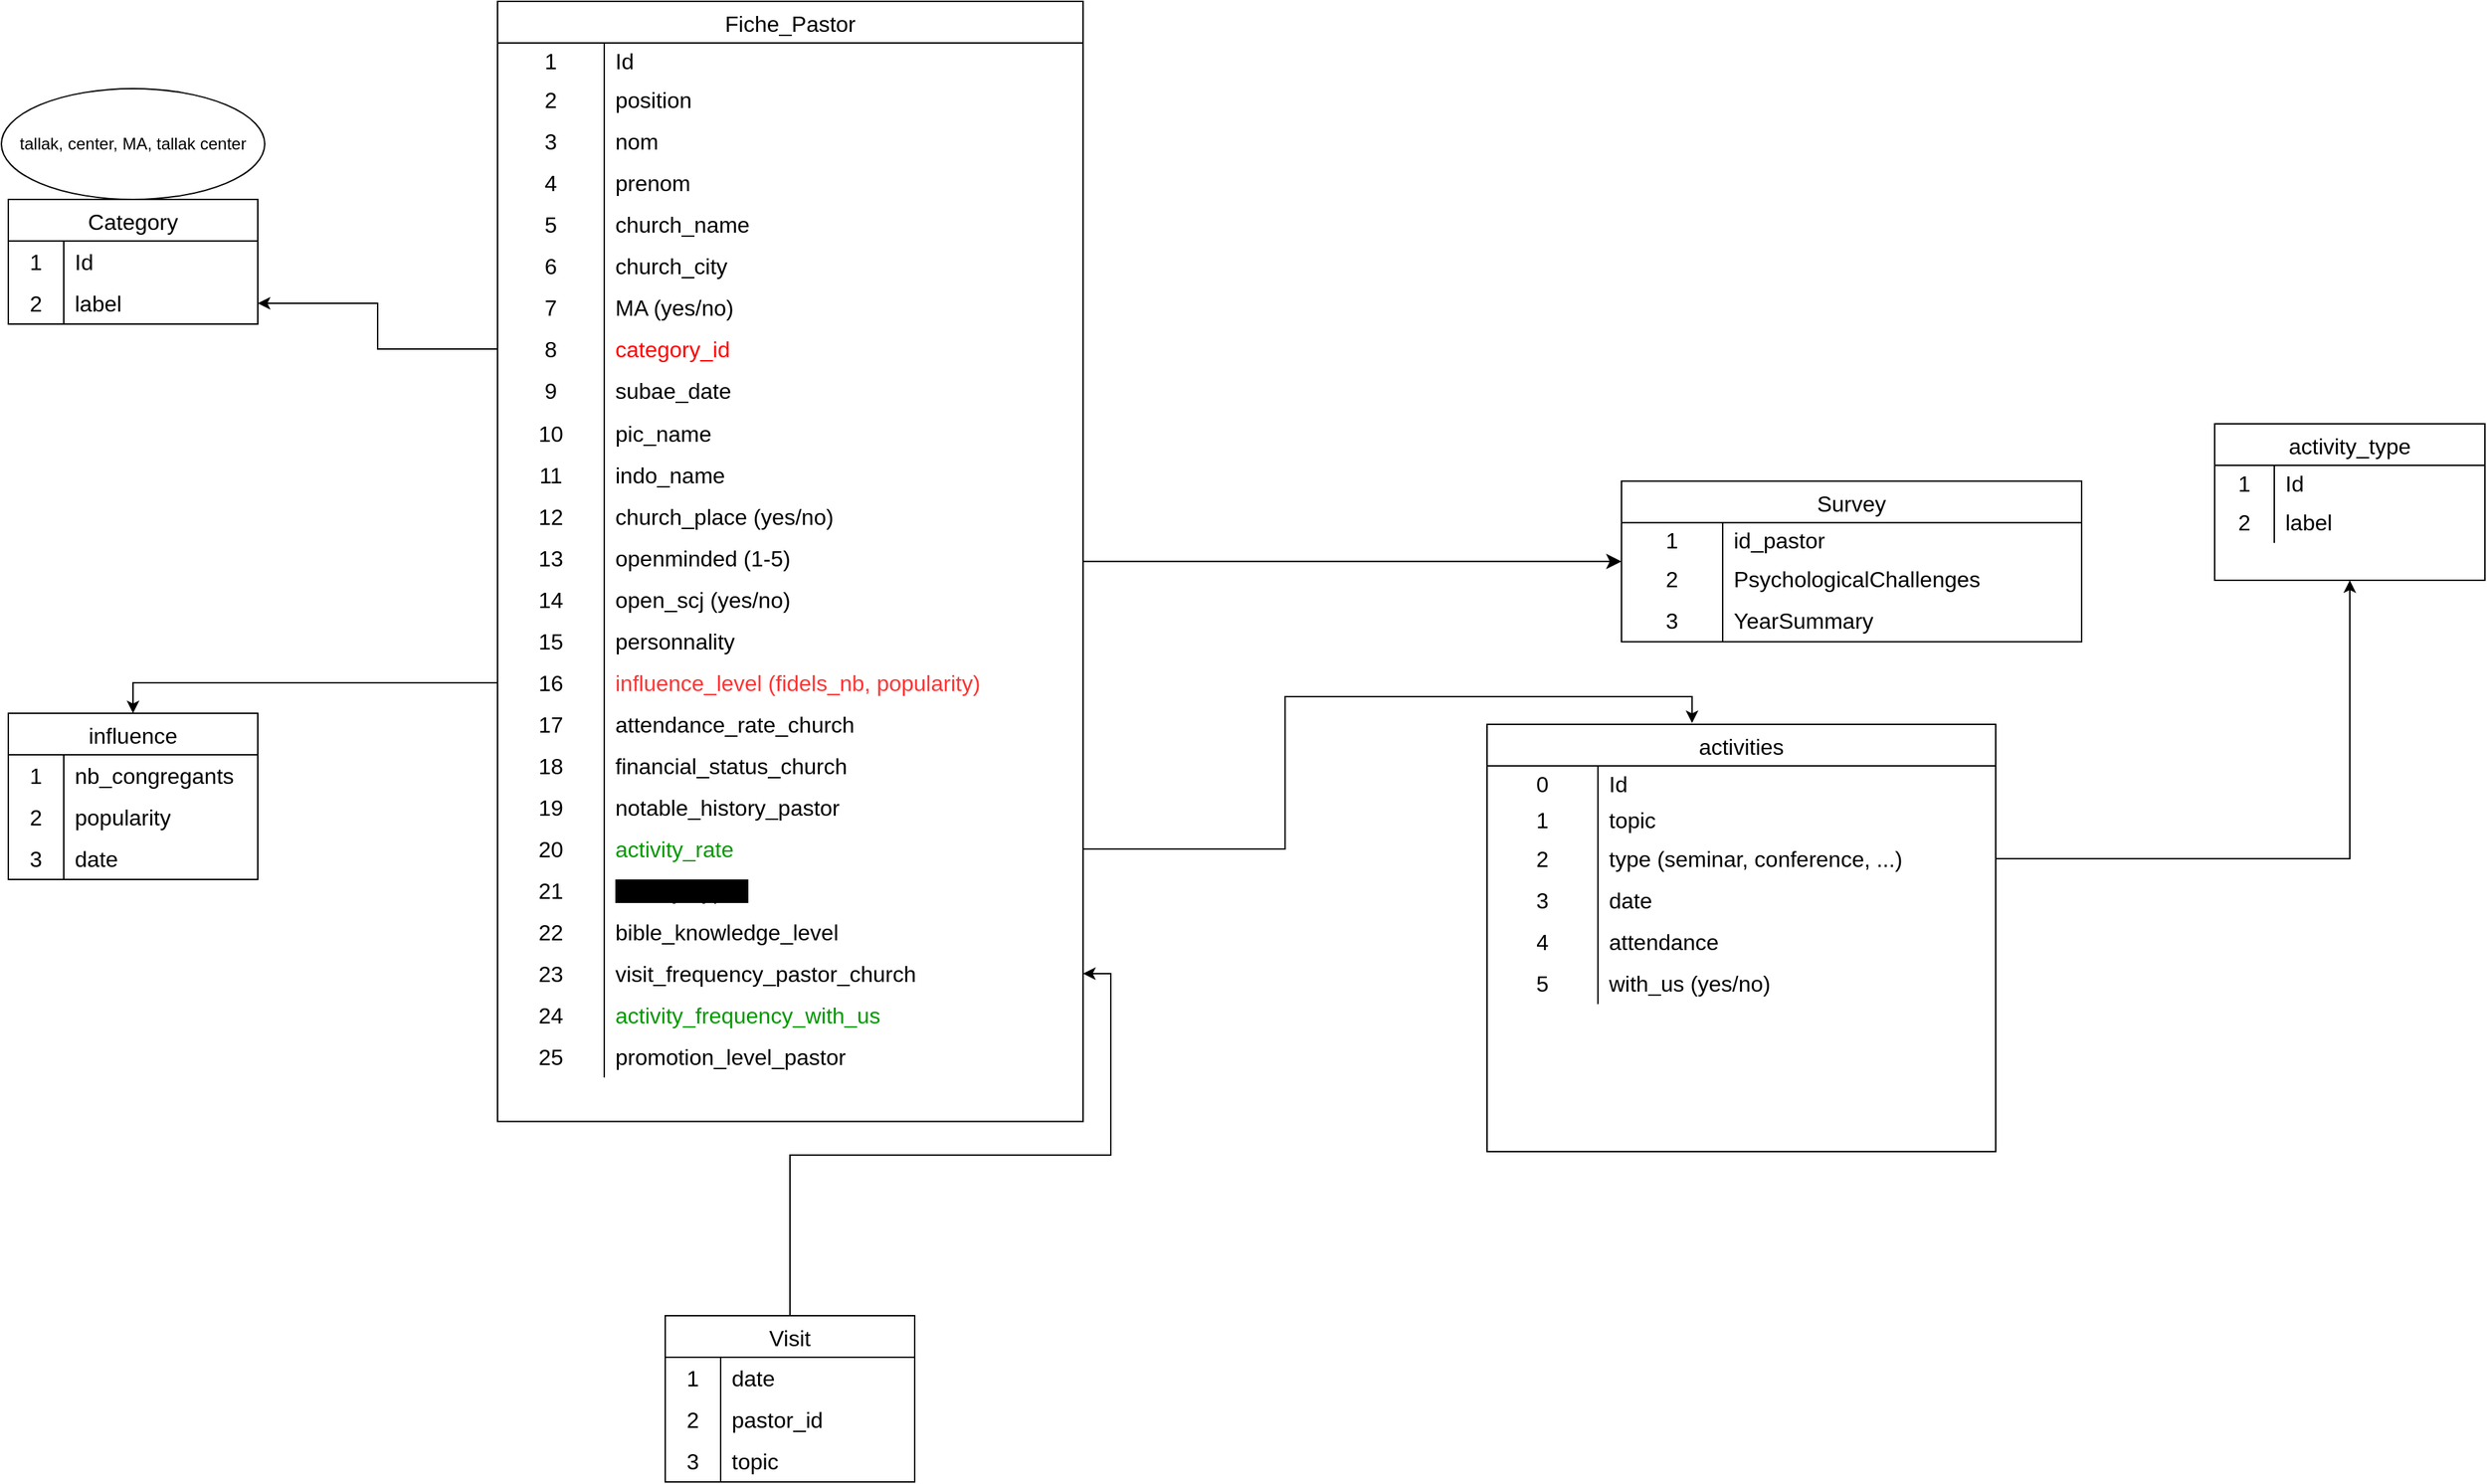 <mxfile version="25.0.3">
  <diagram name="DMD Model" id="ozbyZMw5nNVKGZ8Ik_tq">
    <mxGraphModel dx="2700" dy="746" grid="0" gridSize="10" guides="1" tooltips="1" connect="1" arrows="1" fold="1" page="0" pageScale="1" pageWidth="827" pageHeight="1169" math="0" shadow="0">
      <root>
        <mxCell id="0" />
        <mxCell id="1" parent="0" />
        <mxCell id="2mEy8Sekf_Ez2-nSpunM-34" value="" style="edgeStyle=none;curved=1;rounded=0;orthogonalLoop=1;jettySize=auto;html=1;fontSize=12;startSize=8;endSize=8;" parent="1" source="2mEy8Sekf_Ez2-nSpunM-1" target="2mEy8Sekf_Ez2-nSpunM-24" edge="1">
          <mxGeometry relative="1" as="geometry" />
        </mxCell>
        <mxCell id="2mEy8Sekf_Ez2-nSpunM-1" value="Fiche_Pastor" style="shape=table;startSize=30;container=1;collapsible=0;childLayout=tableLayout;fixedRows=1;rowLines=0;fontStyle=0;strokeColor=default;fontSize=16;" parent="1" vertex="1">
          <mxGeometry x="-581" y="82" width="422.5" height="808.75" as="geometry" />
        </mxCell>
        <mxCell id="2mEy8Sekf_Ez2-nSpunM-2" value="" style="shape=tableRow;horizontal=0;startSize=0;swimlaneHead=0;swimlaneBody=0;top=0;left=0;bottom=0;right=0;collapsible=0;dropTarget=0;fillColor=none;points=[[0,0.5],[1,0.5]];portConstraint=eastwest;strokeColor=inherit;fontSize=16;" parent="2mEy8Sekf_Ez2-nSpunM-1" vertex="1">
          <mxGeometry y="30" width="422.5" height="26" as="geometry" />
        </mxCell>
        <mxCell id="2mEy8Sekf_Ez2-nSpunM-3" value="1" style="shape=partialRectangle;html=1;whiteSpace=wrap;connectable=0;fillColor=none;top=0;left=0;bottom=0;right=0;overflow=hidden;pointerEvents=1;strokeColor=inherit;fontSize=16;" parent="2mEy8Sekf_Ez2-nSpunM-2" vertex="1">
          <mxGeometry width="77" height="26" as="geometry">
            <mxRectangle width="77" height="26" as="alternateBounds" />
          </mxGeometry>
        </mxCell>
        <mxCell id="2mEy8Sekf_Ez2-nSpunM-4" value="Id" style="shape=partialRectangle;html=1;whiteSpace=wrap;connectable=0;fillColor=none;top=0;left=0;bottom=0;right=0;align=left;spacingLeft=6;overflow=hidden;strokeColor=inherit;fontSize=16;" parent="2mEy8Sekf_Ez2-nSpunM-2" vertex="1">
          <mxGeometry x="77" width="346" height="26" as="geometry">
            <mxRectangle width="346" height="26" as="alternateBounds" />
          </mxGeometry>
        </mxCell>
        <mxCell id="Lvor_NRBCKMXR3QHgsnZ-13" value="" style="shape=tableRow;horizontal=0;startSize=0;swimlaneHead=0;swimlaneBody=0;top=0;left=0;bottom=0;right=0;collapsible=0;dropTarget=0;fillColor=none;points=[[0,0.5],[1,0.5]];portConstraint=eastwest;strokeColor=inherit;fontSize=16;" parent="2mEy8Sekf_Ez2-nSpunM-1" vertex="1">
          <mxGeometry y="56" width="422.5" height="30" as="geometry" />
        </mxCell>
        <mxCell id="Lvor_NRBCKMXR3QHgsnZ-14" value="2" style="shape=partialRectangle;html=1;whiteSpace=wrap;connectable=0;fillColor=none;top=0;left=0;bottom=0;right=0;overflow=hidden;strokeColor=inherit;fontSize=16;" parent="Lvor_NRBCKMXR3QHgsnZ-13" vertex="1">
          <mxGeometry width="77" height="30" as="geometry">
            <mxRectangle width="77" height="30" as="alternateBounds" />
          </mxGeometry>
        </mxCell>
        <mxCell id="Lvor_NRBCKMXR3QHgsnZ-15" value="position" style="shape=partialRectangle;html=1;whiteSpace=wrap;connectable=0;fillColor=none;top=0;left=0;bottom=0;right=0;align=left;spacingLeft=6;overflow=hidden;strokeColor=inherit;fontSize=16;" parent="Lvor_NRBCKMXR3QHgsnZ-13" vertex="1">
          <mxGeometry x="77" width="346" height="30" as="geometry">
            <mxRectangle width="346" height="30" as="alternateBounds" />
          </mxGeometry>
        </mxCell>
        <mxCell id="2mEy8Sekf_Ez2-nSpunM-8" value="" style="shape=tableRow;horizontal=0;startSize=0;swimlaneHead=0;swimlaneBody=0;top=0;left=0;bottom=0;right=0;collapsible=0;dropTarget=0;fillColor=none;points=[[0,0.5],[1,0.5]];portConstraint=eastwest;strokeColor=inherit;fontSize=16;" parent="2mEy8Sekf_Ez2-nSpunM-1" vertex="1">
          <mxGeometry y="86" width="422.5" height="30" as="geometry" />
        </mxCell>
        <mxCell id="2mEy8Sekf_Ez2-nSpunM-9" value="3" style="shape=partialRectangle;html=1;whiteSpace=wrap;connectable=0;fillColor=none;top=0;left=0;bottom=0;right=0;overflow=hidden;strokeColor=inherit;fontSize=16;" parent="2mEy8Sekf_Ez2-nSpunM-8" vertex="1">
          <mxGeometry width="77" height="30" as="geometry">
            <mxRectangle width="77" height="30" as="alternateBounds" />
          </mxGeometry>
        </mxCell>
        <mxCell id="2mEy8Sekf_Ez2-nSpunM-10" value="nom" style="shape=partialRectangle;html=1;whiteSpace=wrap;connectable=0;fillColor=none;top=0;left=0;bottom=0;right=0;align=left;spacingLeft=6;overflow=hidden;strokeColor=inherit;fontSize=16;" parent="2mEy8Sekf_Ez2-nSpunM-8" vertex="1">
          <mxGeometry x="77" width="346" height="30" as="geometry">
            <mxRectangle width="346" height="30" as="alternateBounds" />
          </mxGeometry>
        </mxCell>
        <mxCell id="2mEy8Sekf_Ez2-nSpunM-71" style="shape=tableRow;horizontal=0;startSize=0;swimlaneHead=0;swimlaneBody=0;top=0;left=0;bottom=0;right=0;collapsible=0;dropTarget=0;fillColor=none;points=[[0,0.5],[1,0.5]];portConstraint=eastwest;strokeColor=inherit;fontSize=16;" parent="2mEy8Sekf_Ez2-nSpunM-1" vertex="1">
          <mxGeometry y="116" width="422.5" height="30" as="geometry" />
        </mxCell>
        <mxCell id="2mEy8Sekf_Ez2-nSpunM-72" value="4" style="shape=partialRectangle;html=1;whiteSpace=wrap;connectable=0;fillColor=none;top=0;left=0;bottom=0;right=0;overflow=hidden;strokeColor=inherit;fontSize=16;" parent="2mEy8Sekf_Ez2-nSpunM-71" vertex="1">
          <mxGeometry width="77" height="30" as="geometry">
            <mxRectangle width="77" height="30" as="alternateBounds" />
          </mxGeometry>
        </mxCell>
        <mxCell id="2mEy8Sekf_Ez2-nSpunM-73" value="prenom" style="shape=partialRectangle;html=1;whiteSpace=wrap;connectable=0;fillColor=none;top=0;left=0;bottom=0;right=0;align=left;spacingLeft=6;overflow=hidden;strokeColor=inherit;fontSize=16;" parent="2mEy8Sekf_Ez2-nSpunM-71" vertex="1">
          <mxGeometry x="77" width="346" height="30" as="geometry">
            <mxRectangle width="346" height="30" as="alternateBounds" />
          </mxGeometry>
        </mxCell>
        <mxCell id="2mEy8Sekf_Ez2-nSpunM-68" style="shape=tableRow;horizontal=0;startSize=0;swimlaneHead=0;swimlaneBody=0;top=0;left=0;bottom=0;right=0;collapsible=0;dropTarget=0;fillColor=none;points=[[0,0.5],[1,0.5]];portConstraint=eastwest;strokeColor=inherit;fontSize=16;" parent="2mEy8Sekf_Ez2-nSpunM-1" vertex="1">
          <mxGeometry y="146" width="422.5" height="30" as="geometry" />
        </mxCell>
        <mxCell id="2mEy8Sekf_Ez2-nSpunM-69" value="5" style="shape=partialRectangle;html=1;whiteSpace=wrap;connectable=0;fillColor=none;top=0;left=0;bottom=0;right=0;overflow=hidden;strokeColor=inherit;fontSize=16;" parent="2mEy8Sekf_Ez2-nSpunM-68" vertex="1">
          <mxGeometry width="77" height="30" as="geometry">
            <mxRectangle width="77" height="30" as="alternateBounds" />
          </mxGeometry>
        </mxCell>
        <mxCell id="2mEy8Sekf_Ez2-nSpunM-70" value="church_name" style="shape=partialRectangle;html=1;whiteSpace=wrap;connectable=0;fillColor=none;top=0;left=0;bottom=0;right=0;align=left;spacingLeft=6;overflow=hidden;strokeColor=inherit;fontSize=16;" parent="2mEy8Sekf_Ez2-nSpunM-68" vertex="1">
          <mxGeometry x="77" width="346" height="30" as="geometry">
            <mxRectangle width="346" height="30" as="alternateBounds" />
          </mxGeometry>
        </mxCell>
        <mxCell id="2mEy8Sekf_Ez2-nSpunM-65" style="shape=tableRow;horizontal=0;startSize=0;swimlaneHead=0;swimlaneBody=0;top=0;left=0;bottom=0;right=0;collapsible=0;dropTarget=0;fillColor=none;points=[[0,0.5],[1,0.5]];portConstraint=eastwest;strokeColor=inherit;fontSize=16;" parent="2mEy8Sekf_Ez2-nSpunM-1" vertex="1">
          <mxGeometry y="176" width="422.5" height="30" as="geometry" />
        </mxCell>
        <mxCell id="2mEy8Sekf_Ez2-nSpunM-66" value="6" style="shape=partialRectangle;html=1;whiteSpace=wrap;connectable=0;fillColor=none;top=0;left=0;bottom=0;right=0;overflow=hidden;strokeColor=inherit;fontSize=16;" parent="2mEy8Sekf_Ez2-nSpunM-65" vertex="1">
          <mxGeometry width="77" height="30" as="geometry">
            <mxRectangle width="77" height="30" as="alternateBounds" />
          </mxGeometry>
        </mxCell>
        <mxCell id="2mEy8Sekf_Ez2-nSpunM-67" value="church_city" style="shape=partialRectangle;html=1;whiteSpace=wrap;connectable=0;fillColor=none;top=0;left=0;bottom=0;right=0;align=left;spacingLeft=6;overflow=hidden;strokeColor=inherit;fontSize=16;" parent="2mEy8Sekf_Ez2-nSpunM-65" vertex="1">
          <mxGeometry x="77" width="346" height="30" as="geometry">
            <mxRectangle width="346" height="30" as="alternateBounds" />
          </mxGeometry>
        </mxCell>
        <mxCell id="2mEy8Sekf_Ez2-nSpunM-62" style="shape=tableRow;horizontal=0;startSize=0;swimlaneHead=0;swimlaneBody=0;top=0;left=0;bottom=0;right=0;collapsible=0;dropTarget=0;fillColor=none;points=[[0,0.5],[1,0.5]];portConstraint=eastwest;strokeColor=inherit;fontSize=16;" parent="2mEy8Sekf_Ez2-nSpunM-1" vertex="1">
          <mxGeometry y="206" width="422.5" height="30" as="geometry" />
        </mxCell>
        <mxCell id="2mEy8Sekf_Ez2-nSpunM-63" value="7" style="shape=partialRectangle;html=1;whiteSpace=wrap;connectable=0;fillColor=none;top=0;left=0;bottom=0;right=0;overflow=hidden;strokeColor=inherit;fontSize=16;" parent="2mEy8Sekf_Ez2-nSpunM-62" vertex="1">
          <mxGeometry width="77" height="30" as="geometry">
            <mxRectangle width="77" height="30" as="alternateBounds" />
          </mxGeometry>
        </mxCell>
        <mxCell id="2mEy8Sekf_Ez2-nSpunM-64" value="MA (yes/no)" style="shape=partialRectangle;html=1;whiteSpace=wrap;connectable=0;fillColor=none;top=0;left=0;bottom=0;right=0;align=left;spacingLeft=6;overflow=hidden;strokeColor=inherit;fontSize=16;" parent="2mEy8Sekf_Ez2-nSpunM-62" vertex="1">
          <mxGeometry x="77" width="346" height="30" as="geometry">
            <mxRectangle width="346" height="30" as="alternateBounds" />
          </mxGeometry>
        </mxCell>
        <mxCell id="2mEy8Sekf_Ez2-nSpunM-59" style="shape=tableRow;horizontal=0;startSize=0;swimlaneHead=0;swimlaneBody=0;top=0;left=0;bottom=0;right=0;collapsible=0;dropTarget=0;fillColor=none;points=[[0,0.5],[1,0.5]];portConstraint=eastwest;strokeColor=inherit;fontSize=16;" parent="2mEy8Sekf_Ez2-nSpunM-1" vertex="1">
          <mxGeometry y="236" width="422.5" height="30" as="geometry" />
        </mxCell>
        <mxCell id="2mEy8Sekf_Ez2-nSpunM-60" value="8" style="shape=partialRectangle;html=1;whiteSpace=wrap;connectable=0;fillColor=none;top=0;left=0;bottom=0;right=0;overflow=hidden;strokeColor=inherit;fontSize=16;" parent="2mEy8Sekf_Ez2-nSpunM-59" vertex="1">
          <mxGeometry width="77" height="30" as="geometry">
            <mxRectangle width="77" height="30" as="alternateBounds" />
          </mxGeometry>
        </mxCell>
        <mxCell id="2mEy8Sekf_Ez2-nSpunM-61" value="category_id" style="shape=partialRectangle;html=1;whiteSpace=wrap;connectable=0;fillColor=none;top=0;left=0;bottom=0;right=0;align=left;spacingLeft=6;overflow=hidden;strokeColor=inherit;fontSize=16;fontColor=#FF0000;" parent="2mEy8Sekf_Ez2-nSpunM-59" vertex="1">
          <mxGeometry x="77" width="346" height="30" as="geometry">
            <mxRectangle width="346" height="30" as="alternateBounds" />
          </mxGeometry>
        </mxCell>
        <mxCell id="2mEy8Sekf_Ez2-nSpunM-56" style="shape=tableRow;horizontal=0;startSize=0;swimlaneHead=0;swimlaneBody=0;top=0;left=0;bottom=0;right=0;collapsible=0;dropTarget=0;fillColor=none;points=[[0,0.5],[1,0.5]];portConstraint=eastwest;strokeColor=inherit;fontSize=16;" parent="2mEy8Sekf_Ez2-nSpunM-1" vertex="1">
          <mxGeometry y="266" width="422.5" height="30" as="geometry" />
        </mxCell>
        <mxCell id="2mEy8Sekf_Ez2-nSpunM-57" value="9" style="shape=partialRectangle;html=1;whiteSpace=wrap;connectable=0;fillColor=none;top=0;left=0;bottom=0;right=0;overflow=hidden;strokeColor=inherit;fontSize=16;" parent="2mEy8Sekf_Ez2-nSpunM-56" vertex="1">
          <mxGeometry width="77" height="30" as="geometry">
            <mxRectangle width="77" height="30" as="alternateBounds" />
          </mxGeometry>
        </mxCell>
        <mxCell id="2mEy8Sekf_Ez2-nSpunM-58" value="subae_date" style="shape=partialRectangle;html=1;whiteSpace=wrap;connectable=0;fillColor=none;top=0;left=0;bottom=0;right=0;align=left;spacingLeft=6;overflow=hidden;strokeColor=inherit;fontSize=16;" parent="2mEy8Sekf_Ez2-nSpunM-56" vertex="1">
          <mxGeometry x="77" width="346" height="30" as="geometry">
            <mxRectangle width="346" height="30" as="alternateBounds" />
          </mxGeometry>
        </mxCell>
        <mxCell id="2mEy8Sekf_Ez2-nSpunM-53" style="shape=tableRow;horizontal=0;startSize=0;swimlaneHead=0;swimlaneBody=0;top=0;left=0;bottom=0;right=0;collapsible=0;dropTarget=0;fillColor=none;points=[[0,0.5],[1,0.5]];portConstraint=eastwest;strokeColor=inherit;fontSize=16;" parent="2mEy8Sekf_Ez2-nSpunM-1" vertex="1">
          <mxGeometry y="296" width="422.5" height="31" as="geometry" />
        </mxCell>
        <mxCell id="2mEy8Sekf_Ez2-nSpunM-54" value="10" style="shape=partialRectangle;html=1;whiteSpace=wrap;connectable=0;fillColor=none;top=0;left=0;bottom=0;right=0;overflow=hidden;strokeColor=inherit;fontSize=16;" parent="2mEy8Sekf_Ez2-nSpunM-53" vertex="1">
          <mxGeometry width="77" height="31" as="geometry">
            <mxRectangle width="77" height="31" as="alternateBounds" />
          </mxGeometry>
        </mxCell>
        <mxCell id="2mEy8Sekf_Ez2-nSpunM-55" value="pic_name" style="shape=partialRectangle;html=1;whiteSpace=wrap;connectable=0;fillColor=none;top=0;left=0;bottom=0;right=0;align=left;spacingLeft=6;overflow=hidden;strokeColor=inherit;fontSize=16;" parent="2mEy8Sekf_Ez2-nSpunM-53" vertex="1">
          <mxGeometry x="77" width="346" height="31" as="geometry">
            <mxRectangle width="346" height="31" as="alternateBounds" />
          </mxGeometry>
        </mxCell>
        <mxCell id="2mEy8Sekf_Ez2-nSpunM-50" style="shape=tableRow;horizontal=0;startSize=0;swimlaneHead=0;swimlaneBody=0;top=0;left=0;bottom=0;right=0;collapsible=0;dropTarget=0;fillColor=none;points=[[0,0.5],[1,0.5]];portConstraint=eastwest;strokeColor=inherit;fontSize=16;" parent="2mEy8Sekf_Ez2-nSpunM-1" vertex="1">
          <mxGeometry y="327" width="422.5" height="30" as="geometry" />
        </mxCell>
        <mxCell id="2mEy8Sekf_Ez2-nSpunM-51" value="11" style="shape=partialRectangle;html=1;whiteSpace=wrap;connectable=0;fillColor=none;top=0;left=0;bottom=0;right=0;overflow=hidden;strokeColor=inherit;fontSize=16;" parent="2mEy8Sekf_Ez2-nSpunM-50" vertex="1">
          <mxGeometry width="77" height="30" as="geometry">
            <mxRectangle width="77" height="30" as="alternateBounds" />
          </mxGeometry>
        </mxCell>
        <mxCell id="2mEy8Sekf_Ez2-nSpunM-52" value="indo_name" style="shape=partialRectangle;html=1;whiteSpace=wrap;connectable=0;fillColor=none;top=0;left=0;bottom=0;right=0;align=left;spacingLeft=6;overflow=hidden;strokeColor=inherit;fontSize=16;" parent="2mEy8Sekf_Ez2-nSpunM-50" vertex="1">
          <mxGeometry x="77" width="346" height="30" as="geometry">
            <mxRectangle width="346" height="30" as="alternateBounds" />
          </mxGeometry>
        </mxCell>
        <mxCell id="2mEy8Sekf_Ez2-nSpunM-47" style="shape=tableRow;horizontal=0;startSize=0;swimlaneHead=0;swimlaneBody=0;top=0;left=0;bottom=0;right=0;collapsible=0;dropTarget=0;fillColor=none;points=[[0,0.5],[1,0.5]];portConstraint=eastwest;strokeColor=inherit;fontSize=16;" parent="2mEy8Sekf_Ez2-nSpunM-1" vertex="1">
          <mxGeometry y="357" width="422.5" height="30" as="geometry" />
        </mxCell>
        <mxCell id="2mEy8Sekf_Ez2-nSpunM-48" value="12" style="shape=partialRectangle;html=1;whiteSpace=wrap;connectable=0;fillColor=none;top=0;left=0;bottom=0;right=0;overflow=hidden;strokeColor=inherit;fontSize=16;" parent="2mEy8Sekf_Ez2-nSpunM-47" vertex="1">
          <mxGeometry width="77" height="30" as="geometry">
            <mxRectangle width="77" height="30" as="alternateBounds" />
          </mxGeometry>
        </mxCell>
        <mxCell id="2mEy8Sekf_Ez2-nSpunM-49" value="church_place (yes/no)" style="shape=partialRectangle;html=1;whiteSpace=wrap;connectable=0;fillColor=none;top=0;left=0;bottom=0;right=0;align=left;spacingLeft=6;overflow=hidden;strokeColor=inherit;fontSize=16;" parent="2mEy8Sekf_Ez2-nSpunM-47" vertex="1">
          <mxGeometry x="77" width="346" height="30" as="geometry">
            <mxRectangle width="346" height="30" as="alternateBounds" />
          </mxGeometry>
        </mxCell>
        <mxCell id="2mEy8Sekf_Ez2-nSpunM-44" style="shape=tableRow;horizontal=0;startSize=0;swimlaneHead=0;swimlaneBody=0;top=0;left=0;bottom=0;right=0;collapsible=0;dropTarget=0;fillColor=none;points=[[0,0.5],[1,0.5]];portConstraint=eastwest;strokeColor=inherit;fontSize=16;" parent="2mEy8Sekf_Ez2-nSpunM-1" vertex="1">
          <mxGeometry y="387" width="422.5" height="30" as="geometry" />
        </mxCell>
        <mxCell id="2mEy8Sekf_Ez2-nSpunM-45" value="13" style="shape=partialRectangle;html=1;whiteSpace=wrap;connectable=0;fillColor=none;top=0;left=0;bottom=0;right=0;overflow=hidden;strokeColor=inherit;fontSize=16;" parent="2mEy8Sekf_Ez2-nSpunM-44" vertex="1">
          <mxGeometry width="77" height="30" as="geometry">
            <mxRectangle width="77" height="30" as="alternateBounds" />
          </mxGeometry>
        </mxCell>
        <mxCell id="2mEy8Sekf_Ez2-nSpunM-46" value="openminded (1-5)" style="shape=partialRectangle;html=1;whiteSpace=wrap;connectable=0;fillColor=none;top=0;left=0;bottom=0;right=0;align=left;spacingLeft=6;overflow=hidden;strokeColor=inherit;fontSize=16;" parent="2mEy8Sekf_Ez2-nSpunM-44" vertex="1">
          <mxGeometry x="77" width="346" height="30" as="geometry">
            <mxRectangle width="346" height="30" as="alternateBounds" />
          </mxGeometry>
        </mxCell>
        <mxCell id="2mEy8Sekf_Ez2-nSpunM-41" style="shape=tableRow;horizontal=0;startSize=0;swimlaneHead=0;swimlaneBody=0;top=0;left=0;bottom=0;right=0;collapsible=0;dropTarget=0;fillColor=none;points=[[0,0.5],[1,0.5]];portConstraint=eastwest;strokeColor=inherit;fontSize=16;" parent="2mEy8Sekf_Ez2-nSpunM-1" vertex="1">
          <mxGeometry y="417" width="422.5" height="30" as="geometry" />
        </mxCell>
        <mxCell id="2mEy8Sekf_Ez2-nSpunM-42" value="14" style="shape=partialRectangle;html=1;whiteSpace=wrap;connectable=0;fillColor=none;top=0;left=0;bottom=0;right=0;overflow=hidden;strokeColor=inherit;fontSize=16;" parent="2mEy8Sekf_Ez2-nSpunM-41" vertex="1">
          <mxGeometry width="77" height="30" as="geometry">
            <mxRectangle width="77" height="30" as="alternateBounds" />
          </mxGeometry>
        </mxCell>
        <mxCell id="2mEy8Sekf_Ez2-nSpunM-43" value="open_scj (yes/no)" style="shape=partialRectangle;html=1;whiteSpace=wrap;connectable=0;fillColor=none;top=0;left=0;bottom=0;right=0;align=left;spacingLeft=6;overflow=hidden;strokeColor=inherit;fontSize=16;" parent="2mEy8Sekf_Ez2-nSpunM-41" vertex="1">
          <mxGeometry x="77" width="346" height="30" as="geometry">
            <mxRectangle width="346" height="30" as="alternateBounds" />
          </mxGeometry>
        </mxCell>
        <mxCell id="2mEy8Sekf_Ez2-nSpunM-38" style="shape=tableRow;horizontal=0;startSize=0;swimlaneHead=0;swimlaneBody=0;top=0;left=0;bottom=0;right=0;collapsible=0;dropTarget=0;fillColor=none;points=[[0,0.5],[1,0.5]];portConstraint=eastwest;strokeColor=inherit;fontSize=16;" parent="2mEy8Sekf_Ez2-nSpunM-1" vertex="1">
          <mxGeometry y="447" width="422.5" height="30" as="geometry" />
        </mxCell>
        <mxCell id="2mEy8Sekf_Ez2-nSpunM-39" value="15" style="shape=partialRectangle;html=1;whiteSpace=wrap;connectable=0;fillColor=none;top=0;left=0;bottom=0;right=0;overflow=hidden;strokeColor=inherit;fontSize=16;" parent="2mEy8Sekf_Ez2-nSpunM-38" vertex="1">
          <mxGeometry width="77" height="30" as="geometry">
            <mxRectangle width="77" height="30" as="alternateBounds" />
          </mxGeometry>
        </mxCell>
        <mxCell id="2mEy8Sekf_Ez2-nSpunM-40" value="personnality" style="shape=partialRectangle;html=1;whiteSpace=wrap;connectable=0;fillColor=none;top=0;left=0;bottom=0;right=0;align=left;spacingLeft=6;overflow=hidden;strokeColor=inherit;fontSize=16;" parent="2mEy8Sekf_Ez2-nSpunM-38" vertex="1">
          <mxGeometry x="77" width="346" height="30" as="geometry">
            <mxRectangle width="346" height="30" as="alternateBounds" />
          </mxGeometry>
        </mxCell>
        <mxCell id="2mEy8Sekf_Ez2-nSpunM-35" style="shape=tableRow;horizontal=0;startSize=0;swimlaneHead=0;swimlaneBody=0;top=0;left=0;bottom=0;right=0;collapsible=0;dropTarget=0;fillColor=none;points=[[0,0.5],[1,0.5]];portConstraint=eastwest;strokeColor=inherit;fontSize=16;" parent="2mEy8Sekf_Ez2-nSpunM-1" vertex="1">
          <mxGeometry y="477" width="422.5" height="30" as="geometry" />
        </mxCell>
        <mxCell id="2mEy8Sekf_Ez2-nSpunM-36" value="16" style="shape=partialRectangle;html=1;whiteSpace=wrap;connectable=0;fillColor=none;top=0;left=0;bottom=0;right=0;overflow=hidden;strokeColor=inherit;fontSize=16;" parent="2mEy8Sekf_Ez2-nSpunM-35" vertex="1">
          <mxGeometry width="77" height="30" as="geometry">
            <mxRectangle width="77" height="30" as="alternateBounds" />
          </mxGeometry>
        </mxCell>
        <mxCell id="2mEy8Sekf_Ez2-nSpunM-37" value="influence_level (fidels_nb, popularity)" style="shape=partialRectangle;html=1;whiteSpace=wrap;connectable=0;fillColor=none;top=0;left=0;bottom=0;right=0;align=left;spacingLeft=6;overflow=hidden;strokeColor=inherit;fontSize=16;fontColor=#FF3333;" parent="2mEy8Sekf_Ez2-nSpunM-35" vertex="1">
          <mxGeometry x="77" width="346" height="30" as="geometry">
            <mxRectangle width="346" height="30" as="alternateBounds" />
          </mxGeometry>
        </mxCell>
        <mxCell id="2mEy8Sekf_Ez2-nSpunM-74" style="shape=tableRow;horizontal=0;startSize=0;swimlaneHead=0;swimlaneBody=0;top=0;left=0;bottom=0;right=0;collapsible=0;dropTarget=0;fillColor=none;points=[[0,0.5],[1,0.5]];portConstraint=eastwest;strokeColor=inherit;fontSize=16;" parent="2mEy8Sekf_Ez2-nSpunM-1" vertex="1">
          <mxGeometry y="507" width="422.5" height="30" as="geometry" />
        </mxCell>
        <mxCell id="2mEy8Sekf_Ez2-nSpunM-75" value="17" style="shape=partialRectangle;html=1;whiteSpace=wrap;connectable=0;fillColor=none;top=0;left=0;bottom=0;right=0;overflow=hidden;strokeColor=inherit;fontSize=16;" parent="2mEy8Sekf_Ez2-nSpunM-74" vertex="1">
          <mxGeometry width="77" height="30" as="geometry">
            <mxRectangle width="77" height="30" as="alternateBounds" />
          </mxGeometry>
        </mxCell>
        <mxCell id="2mEy8Sekf_Ez2-nSpunM-76" value="&lt;font color=&quot;#000000&quot;&gt;attendance_rate_church&lt;/font&gt;" style="shape=partialRectangle;html=1;whiteSpace=wrap;connectable=0;fillColor=none;top=0;left=0;bottom=0;right=0;align=left;spacingLeft=6;overflow=hidden;strokeColor=inherit;fontSize=16;fontColor=#FF3333;" parent="2mEy8Sekf_Ez2-nSpunM-74" vertex="1">
          <mxGeometry x="77" width="346" height="30" as="geometry">
            <mxRectangle width="346" height="30" as="alternateBounds" />
          </mxGeometry>
        </mxCell>
        <mxCell id="2mEy8Sekf_Ez2-nSpunM-77" style="shape=tableRow;horizontal=0;startSize=0;swimlaneHead=0;swimlaneBody=0;top=0;left=0;bottom=0;right=0;collapsible=0;dropTarget=0;fillColor=none;points=[[0,0.5],[1,0.5]];portConstraint=eastwest;strokeColor=inherit;fontSize=16;" parent="2mEy8Sekf_Ez2-nSpunM-1" vertex="1">
          <mxGeometry y="537" width="422.5" height="30" as="geometry" />
        </mxCell>
        <mxCell id="2mEy8Sekf_Ez2-nSpunM-78" value="18" style="shape=partialRectangle;html=1;whiteSpace=wrap;connectable=0;fillColor=none;top=0;left=0;bottom=0;right=0;overflow=hidden;strokeColor=inherit;fontSize=16;" parent="2mEy8Sekf_Ez2-nSpunM-77" vertex="1">
          <mxGeometry width="77" height="30" as="geometry">
            <mxRectangle width="77" height="30" as="alternateBounds" />
          </mxGeometry>
        </mxCell>
        <mxCell id="2mEy8Sekf_Ez2-nSpunM-79" value="&lt;font color=&quot;#000000&quot;&gt;financial_status_church&lt;/font&gt;" style="shape=partialRectangle;html=1;whiteSpace=wrap;connectable=0;fillColor=none;top=0;left=0;bottom=0;right=0;align=left;spacingLeft=6;overflow=hidden;strokeColor=inherit;fontSize=16;fontColor=#FF3333;" parent="2mEy8Sekf_Ez2-nSpunM-77" vertex="1">
          <mxGeometry x="77" width="346" height="30" as="geometry">
            <mxRectangle width="346" height="30" as="alternateBounds" />
          </mxGeometry>
        </mxCell>
        <mxCell id="2mEy8Sekf_Ez2-nSpunM-80" style="shape=tableRow;horizontal=0;startSize=0;swimlaneHead=0;swimlaneBody=0;top=0;left=0;bottom=0;right=0;collapsible=0;dropTarget=0;fillColor=none;points=[[0,0.5],[1,0.5]];portConstraint=eastwest;strokeColor=inherit;fontSize=16;" parent="2mEy8Sekf_Ez2-nSpunM-1" vertex="1">
          <mxGeometry y="567" width="422.5" height="30" as="geometry" />
        </mxCell>
        <mxCell id="2mEy8Sekf_Ez2-nSpunM-81" value="19" style="shape=partialRectangle;html=1;whiteSpace=wrap;connectable=0;fillColor=none;top=0;left=0;bottom=0;right=0;overflow=hidden;strokeColor=inherit;fontSize=16;" parent="2mEy8Sekf_Ez2-nSpunM-80" vertex="1">
          <mxGeometry width="77" height="30" as="geometry">
            <mxRectangle width="77" height="30" as="alternateBounds" />
          </mxGeometry>
        </mxCell>
        <mxCell id="2mEy8Sekf_Ez2-nSpunM-82" value="notable_history_pastor" style="shape=partialRectangle;html=1;whiteSpace=wrap;connectable=0;fillColor=none;top=0;left=0;bottom=0;right=0;align=left;spacingLeft=6;overflow=hidden;strokeColor=inherit;fontSize=16;fontColor=#000000;" parent="2mEy8Sekf_Ez2-nSpunM-80" vertex="1">
          <mxGeometry x="77" width="346" height="30" as="geometry">
            <mxRectangle width="346" height="30" as="alternateBounds" />
          </mxGeometry>
        </mxCell>
        <mxCell id="2mEy8Sekf_Ez2-nSpunM-83" style="shape=tableRow;horizontal=0;startSize=0;swimlaneHead=0;swimlaneBody=0;top=0;left=0;bottom=0;right=0;collapsible=0;dropTarget=0;fillColor=none;points=[[0,0.5],[1,0.5]];portConstraint=eastwest;strokeColor=inherit;fontSize=16;" parent="2mEy8Sekf_Ez2-nSpunM-1" vertex="1">
          <mxGeometry y="597" width="422.5" height="30" as="geometry" />
        </mxCell>
        <mxCell id="2mEy8Sekf_Ez2-nSpunM-84" value="20" style="shape=partialRectangle;html=1;whiteSpace=wrap;connectable=0;fillColor=none;top=0;left=0;bottom=0;right=0;overflow=hidden;strokeColor=inherit;fontSize=16;" parent="2mEy8Sekf_Ez2-nSpunM-83" vertex="1">
          <mxGeometry width="77" height="30" as="geometry">
            <mxRectangle width="77" height="30" as="alternateBounds" />
          </mxGeometry>
        </mxCell>
        <mxCell id="2mEy8Sekf_Ez2-nSpunM-85" value="activity_rate" style="shape=partialRectangle;html=1;whiteSpace=wrap;connectable=0;fillColor=none;top=0;left=0;bottom=0;right=0;align=left;spacingLeft=6;overflow=hidden;strokeColor=inherit;fontSize=16;fontColor=#009900;" parent="2mEy8Sekf_Ez2-nSpunM-83" vertex="1">
          <mxGeometry x="77" width="346" height="30" as="geometry">
            <mxRectangle width="346" height="30" as="alternateBounds" />
          </mxGeometry>
        </mxCell>
        <mxCell id="2mEy8Sekf_Ez2-nSpunM-86" style="shape=tableRow;horizontal=0;startSize=0;swimlaneHead=0;swimlaneBody=0;top=0;left=0;bottom=0;right=0;collapsible=0;dropTarget=0;fillColor=none;points=[[0,0.5],[1,0.5]];portConstraint=eastwest;strokeColor=inherit;fontSize=16;" parent="2mEy8Sekf_Ez2-nSpunM-1" vertex="1">
          <mxGeometry y="627" width="422.5" height="30" as="geometry" />
        </mxCell>
        <mxCell id="2mEy8Sekf_Ez2-nSpunM-87" value="21" style="shape=partialRectangle;html=1;whiteSpace=wrap;connectable=0;fillColor=none;top=0;left=0;bottom=0;right=0;overflow=hidden;strokeColor=inherit;fontSize=16;" parent="2mEy8Sekf_Ez2-nSpunM-86" vertex="1">
          <mxGeometry width="77" height="30" as="geometry">
            <mxRectangle width="77" height="30" as="alternateBounds" />
          </mxGeometry>
        </mxCell>
        <mxCell id="2mEy8Sekf_Ez2-nSpunM-88" value="&lt;span style=&quot;background-color: rgb(0, 0, 0);&quot;&gt;activity_types&lt;/span&gt;" style="shape=partialRectangle;html=1;whiteSpace=wrap;connectable=0;fillColor=none;top=0;left=0;bottom=0;right=0;align=left;spacingLeft=6;overflow=hidden;strokeColor=inherit;fontSize=16;fontColor=#000000;" parent="2mEy8Sekf_Ez2-nSpunM-86" vertex="1">
          <mxGeometry x="77" width="346" height="30" as="geometry">
            <mxRectangle width="346" height="30" as="alternateBounds" />
          </mxGeometry>
        </mxCell>
        <mxCell id="Lvor_NRBCKMXR3QHgsnZ-1" style="shape=tableRow;horizontal=0;startSize=0;swimlaneHead=0;swimlaneBody=0;top=0;left=0;bottom=0;right=0;collapsible=0;dropTarget=0;fillColor=none;points=[[0,0.5],[1,0.5]];portConstraint=eastwest;strokeColor=inherit;fontSize=16;" parent="2mEy8Sekf_Ez2-nSpunM-1" vertex="1">
          <mxGeometry y="657" width="422.5" height="30" as="geometry" />
        </mxCell>
        <mxCell id="Lvor_NRBCKMXR3QHgsnZ-2" value="22" style="shape=partialRectangle;html=1;whiteSpace=wrap;connectable=0;fillColor=none;top=0;left=0;bottom=0;right=0;overflow=hidden;strokeColor=inherit;fontSize=16;" parent="Lvor_NRBCKMXR3QHgsnZ-1" vertex="1">
          <mxGeometry width="77" height="30" as="geometry">
            <mxRectangle width="77" height="30" as="alternateBounds" />
          </mxGeometry>
        </mxCell>
        <mxCell id="Lvor_NRBCKMXR3QHgsnZ-3" value="bible_knowledge_level" style="shape=partialRectangle;html=1;whiteSpace=wrap;connectable=0;fillColor=none;top=0;left=0;bottom=0;right=0;align=left;spacingLeft=6;overflow=hidden;strokeColor=inherit;fontSize=16;fontColor=#000000;" parent="Lvor_NRBCKMXR3QHgsnZ-1" vertex="1">
          <mxGeometry x="77" width="346" height="30" as="geometry">
            <mxRectangle width="346" height="30" as="alternateBounds" />
          </mxGeometry>
        </mxCell>
        <mxCell id="Lvor_NRBCKMXR3QHgsnZ-4" style="shape=tableRow;horizontal=0;startSize=0;swimlaneHead=0;swimlaneBody=0;top=0;left=0;bottom=0;right=0;collapsible=0;dropTarget=0;fillColor=none;points=[[0,0.5],[1,0.5]];portConstraint=eastwest;strokeColor=inherit;fontSize=16;" parent="2mEy8Sekf_Ez2-nSpunM-1" vertex="1">
          <mxGeometry y="687" width="422.5" height="30" as="geometry" />
        </mxCell>
        <mxCell id="Lvor_NRBCKMXR3QHgsnZ-5" value="23" style="shape=partialRectangle;html=1;whiteSpace=wrap;connectable=0;fillColor=none;top=0;left=0;bottom=0;right=0;overflow=hidden;strokeColor=inherit;fontSize=16;" parent="Lvor_NRBCKMXR3QHgsnZ-4" vertex="1">
          <mxGeometry width="77" height="30" as="geometry">
            <mxRectangle width="77" height="30" as="alternateBounds" />
          </mxGeometry>
        </mxCell>
        <mxCell id="Lvor_NRBCKMXR3QHgsnZ-6" value="visit_frequency_pastor_church" style="shape=partialRectangle;html=1;whiteSpace=wrap;connectable=0;fillColor=none;top=0;left=0;bottom=0;right=0;align=left;spacingLeft=6;overflow=hidden;strokeColor=inherit;fontSize=16;fontColor=#000000;" parent="Lvor_NRBCKMXR3QHgsnZ-4" vertex="1">
          <mxGeometry x="77" width="346" height="30" as="geometry">
            <mxRectangle width="346" height="30" as="alternateBounds" />
          </mxGeometry>
        </mxCell>
        <mxCell id="Lvor_NRBCKMXR3QHgsnZ-7" style="shape=tableRow;horizontal=0;startSize=0;swimlaneHead=0;swimlaneBody=0;top=0;left=0;bottom=0;right=0;collapsible=0;dropTarget=0;fillColor=none;points=[[0,0.5],[1,0.5]];portConstraint=eastwest;strokeColor=inherit;fontSize=16;" parent="2mEy8Sekf_Ez2-nSpunM-1" vertex="1">
          <mxGeometry y="717" width="422.5" height="30" as="geometry" />
        </mxCell>
        <mxCell id="Lvor_NRBCKMXR3QHgsnZ-8" value="24" style="shape=partialRectangle;html=1;whiteSpace=wrap;connectable=0;fillColor=none;top=0;left=0;bottom=0;right=0;overflow=hidden;strokeColor=inherit;fontSize=16;" parent="Lvor_NRBCKMXR3QHgsnZ-7" vertex="1">
          <mxGeometry width="77" height="30" as="geometry">
            <mxRectangle width="77" height="30" as="alternateBounds" />
          </mxGeometry>
        </mxCell>
        <mxCell id="Lvor_NRBCKMXR3QHgsnZ-9" value="activity_frequency_with_us" style="shape=partialRectangle;html=1;whiteSpace=wrap;connectable=0;fillColor=none;top=0;left=0;bottom=0;right=0;align=left;spacingLeft=6;overflow=hidden;strokeColor=inherit;fontSize=16;fontColor=#009900;" parent="Lvor_NRBCKMXR3QHgsnZ-7" vertex="1">
          <mxGeometry x="77" width="346" height="30" as="geometry">
            <mxRectangle width="346" height="30" as="alternateBounds" />
          </mxGeometry>
        </mxCell>
        <mxCell id="Lvor_NRBCKMXR3QHgsnZ-10" style="shape=tableRow;horizontal=0;startSize=0;swimlaneHead=0;swimlaneBody=0;top=0;left=0;bottom=0;right=0;collapsible=0;dropTarget=0;fillColor=none;points=[[0,0.5],[1,0.5]];portConstraint=eastwest;strokeColor=inherit;fontSize=16;" parent="2mEy8Sekf_Ez2-nSpunM-1" vertex="1">
          <mxGeometry y="747" width="422.5" height="30" as="geometry" />
        </mxCell>
        <mxCell id="Lvor_NRBCKMXR3QHgsnZ-11" value="25" style="shape=partialRectangle;html=1;whiteSpace=wrap;connectable=0;fillColor=none;top=0;left=0;bottom=0;right=0;overflow=hidden;strokeColor=inherit;fontSize=16;" parent="Lvor_NRBCKMXR3QHgsnZ-10" vertex="1">
          <mxGeometry width="77" height="30" as="geometry">
            <mxRectangle width="77" height="30" as="alternateBounds" />
          </mxGeometry>
        </mxCell>
        <mxCell id="Lvor_NRBCKMXR3QHgsnZ-12" value="promotion_level_pastor" style="shape=partialRectangle;html=1;whiteSpace=wrap;connectable=0;fillColor=none;top=0;left=0;bottom=0;right=0;align=left;spacingLeft=6;overflow=hidden;strokeColor=inherit;fontSize=16;fontColor=#000000;" parent="Lvor_NRBCKMXR3QHgsnZ-10" vertex="1">
          <mxGeometry x="77" width="346" height="30" as="geometry">
            <mxRectangle width="346" height="30" as="alternateBounds" />
          </mxGeometry>
        </mxCell>
        <mxCell id="2mEy8Sekf_Ez2-nSpunM-24" value="Survey" style="shape=table;startSize=30;container=1;collapsible=0;childLayout=tableLayout;fixedRows=1;rowLines=0;fontStyle=0;strokeColor=default;fontSize=16;" parent="1" vertex="1">
          <mxGeometry x="230" y="428.37" width="332" height="116" as="geometry" />
        </mxCell>
        <mxCell id="2mEy8Sekf_Ez2-nSpunM-25" value="" style="shape=tableRow;horizontal=0;startSize=0;swimlaneHead=0;swimlaneBody=0;top=0;left=0;bottom=0;right=0;collapsible=0;dropTarget=0;fillColor=none;points=[[0,0.5],[1,0.5]];portConstraint=eastwest;strokeColor=inherit;fontSize=16;" parent="2mEy8Sekf_Ez2-nSpunM-24" vertex="1">
          <mxGeometry y="30" width="332" height="26" as="geometry" />
        </mxCell>
        <mxCell id="2mEy8Sekf_Ez2-nSpunM-26" value="1" style="shape=partialRectangle;html=1;whiteSpace=wrap;connectable=0;fillColor=none;top=0;left=0;bottom=0;right=0;overflow=hidden;pointerEvents=1;strokeColor=inherit;fontSize=16;" parent="2mEy8Sekf_Ez2-nSpunM-25" vertex="1">
          <mxGeometry width="73" height="26" as="geometry">
            <mxRectangle width="73" height="26" as="alternateBounds" />
          </mxGeometry>
        </mxCell>
        <mxCell id="2mEy8Sekf_Ez2-nSpunM-27" value="id_pastor" style="shape=partialRectangle;html=1;whiteSpace=wrap;connectable=0;fillColor=none;top=0;left=0;bottom=0;right=0;align=left;spacingLeft=6;overflow=hidden;strokeColor=inherit;fontSize=16;" parent="2mEy8Sekf_Ez2-nSpunM-25" vertex="1">
          <mxGeometry x="73" width="259" height="26" as="geometry">
            <mxRectangle width="259" height="26" as="alternateBounds" />
          </mxGeometry>
        </mxCell>
        <mxCell id="2mEy8Sekf_Ez2-nSpunM-28" value="" style="shape=tableRow;horizontal=0;startSize=0;swimlaneHead=0;swimlaneBody=0;top=0;left=0;bottom=0;right=0;collapsible=0;dropTarget=0;fillColor=none;points=[[0,0.5],[1,0.5]];portConstraint=eastwest;strokeColor=inherit;fontSize=16;" parent="2mEy8Sekf_Ez2-nSpunM-24" vertex="1">
          <mxGeometry y="56" width="332" height="30" as="geometry" />
        </mxCell>
        <mxCell id="2mEy8Sekf_Ez2-nSpunM-29" value="2" style="shape=partialRectangle;html=1;whiteSpace=wrap;connectable=0;fillColor=none;top=0;left=0;bottom=0;right=0;overflow=hidden;strokeColor=inherit;fontSize=16;" parent="2mEy8Sekf_Ez2-nSpunM-28" vertex="1">
          <mxGeometry width="73" height="30" as="geometry">
            <mxRectangle width="73" height="30" as="alternateBounds" />
          </mxGeometry>
        </mxCell>
        <mxCell id="2mEy8Sekf_Ez2-nSpunM-30" value="PsychologicalChallenges" style="shape=partialRectangle;html=1;whiteSpace=wrap;connectable=0;fillColor=none;top=0;left=0;bottom=0;right=0;align=left;spacingLeft=6;overflow=hidden;strokeColor=inherit;fontSize=16;" parent="2mEy8Sekf_Ez2-nSpunM-28" vertex="1">
          <mxGeometry x="73" width="259" height="30" as="geometry">
            <mxRectangle width="259" height="30" as="alternateBounds" />
          </mxGeometry>
        </mxCell>
        <mxCell id="2mEy8Sekf_Ez2-nSpunM-31" value="" style="shape=tableRow;horizontal=0;startSize=0;swimlaneHead=0;swimlaneBody=0;top=0;left=0;bottom=0;right=0;collapsible=0;dropTarget=0;fillColor=none;points=[[0,0.5],[1,0.5]];portConstraint=eastwest;strokeColor=inherit;fontSize=16;" parent="2mEy8Sekf_Ez2-nSpunM-24" vertex="1">
          <mxGeometry y="86" width="332" height="30" as="geometry" />
        </mxCell>
        <mxCell id="2mEy8Sekf_Ez2-nSpunM-32" value="3" style="shape=partialRectangle;html=1;whiteSpace=wrap;connectable=0;fillColor=none;top=0;left=0;bottom=0;right=0;overflow=hidden;strokeColor=inherit;fontSize=16;" parent="2mEy8Sekf_Ez2-nSpunM-31" vertex="1">
          <mxGeometry width="73" height="30" as="geometry">
            <mxRectangle width="73" height="30" as="alternateBounds" />
          </mxGeometry>
        </mxCell>
        <mxCell id="2mEy8Sekf_Ez2-nSpunM-33" value="YearSummary" style="shape=partialRectangle;html=1;whiteSpace=wrap;connectable=0;fillColor=none;top=0;left=0;bottom=0;right=0;align=left;spacingLeft=6;overflow=hidden;strokeColor=inherit;fontSize=16;" parent="2mEy8Sekf_Ez2-nSpunM-31" vertex="1">
          <mxGeometry x="73" width="259" height="30" as="geometry">
            <mxRectangle width="259" height="30" as="alternateBounds" />
          </mxGeometry>
        </mxCell>
        <mxCell id="Lvor_NRBCKMXR3QHgsnZ-22" value="activities" style="shape=table;startSize=30;container=1;collapsible=0;childLayout=tableLayout;fixedRows=1;rowLines=0;fontStyle=0;strokeColor=default;fontSize=16;" parent="1" vertex="1">
          <mxGeometry x="133" y="604" width="367" height="308.5" as="geometry" />
        </mxCell>
        <mxCell id="Lvor_NRBCKMXR3QHgsnZ-45" style="shape=tableRow;horizontal=0;startSize=0;swimlaneHead=0;swimlaneBody=0;top=0;left=0;bottom=0;right=0;collapsible=0;dropTarget=0;fillColor=none;points=[[0,0.5],[1,0.5]];portConstraint=eastwest;strokeColor=inherit;fontSize=16;" parent="Lvor_NRBCKMXR3QHgsnZ-22" vertex="1">
          <mxGeometry y="30" width="367" height="26" as="geometry" />
        </mxCell>
        <mxCell id="Lvor_NRBCKMXR3QHgsnZ-46" value="0" style="shape=partialRectangle;html=1;whiteSpace=wrap;connectable=0;fillColor=none;top=0;left=0;bottom=0;right=0;overflow=hidden;pointerEvents=1;strokeColor=inherit;fontSize=16;" parent="Lvor_NRBCKMXR3QHgsnZ-45" vertex="1">
          <mxGeometry width="80" height="26" as="geometry">
            <mxRectangle width="80" height="26" as="alternateBounds" />
          </mxGeometry>
        </mxCell>
        <mxCell id="Lvor_NRBCKMXR3QHgsnZ-47" value="Id" style="shape=partialRectangle;html=1;whiteSpace=wrap;connectable=0;fillColor=none;top=0;left=0;bottom=0;right=0;align=left;spacingLeft=6;overflow=hidden;strokeColor=inherit;fontSize=16;" parent="Lvor_NRBCKMXR3QHgsnZ-45" vertex="1">
          <mxGeometry x="80" width="287" height="26" as="geometry">
            <mxRectangle width="287" height="26" as="alternateBounds" />
          </mxGeometry>
        </mxCell>
        <mxCell id="Lvor_NRBCKMXR3QHgsnZ-23" value="" style="shape=tableRow;horizontal=0;startSize=0;swimlaneHead=0;swimlaneBody=0;top=0;left=0;bottom=0;right=0;collapsible=0;dropTarget=0;fillColor=none;points=[[0,0.5],[1,0.5]];portConstraint=eastwest;strokeColor=inherit;fontSize=16;" parent="Lvor_NRBCKMXR3QHgsnZ-22" vertex="1">
          <mxGeometry y="56" width="367" height="26" as="geometry" />
        </mxCell>
        <mxCell id="Lvor_NRBCKMXR3QHgsnZ-24" value="1" style="shape=partialRectangle;html=1;whiteSpace=wrap;connectable=0;fillColor=none;top=0;left=0;bottom=0;right=0;overflow=hidden;pointerEvents=1;strokeColor=inherit;fontSize=16;" parent="Lvor_NRBCKMXR3QHgsnZ-23" vertex="1">
          <mxGeometry width="80" height="26" as="geometry">
            <mxRectangle width="80" height="26" as="alternateBounds" />
          </mxGeometry>
        </mxCell>
        <mxCell id="Lvor_NRBCKMXR3QHgsnZ-25" value="topic" style="shape=partialRectangle;html=1;whiteSpace=wrap;connectable=0;fillColor=none;top=0;left=0;bottom=0;right=0;align=left;spacingLeft=6;overflow=hidden;strokeColor=inherit;fontSize=16;" parent="Lvor_NRBCKMXR3QHgsnZ-23" vertex="1">
          <mxGeometry x="80" width="287" height="26" as="geometry">
            <mxRectangle width="287" height="26" as="alternateBounds" />
          </mxGeometry>
        </mxCell>
        <mxCell id="Lvor_NRBCKMXR3QHgsnZ-26" value="" style="shape=tableRow;horizontal=0;startSize=0;swimlaneHead=0;swimlaneBody=0;top=0;left=0;bottom=0;right=0;collapsible=0;dropTarget=0;fillColor=none;points=[[0,0.5],[1,0.5]];portConstraint=eastwest;strokeColor=inherit;fontSize=16;" parent="Lvor_NRBCKMXR3QHgsnZ-22" vertex="1">
          <mxGeometry y="82" width="367" height="30" as="geometry" />
        </mxCell>
        <mxCell id="Lvor_NRBCKMXR3QHgsnZ-27" value="2" style="shape=partialRectangle;html=1;whiteSpace=wrap;connectable=0;fillColor=none;top=0;left=0;bottom=0;right=0;overflow=hidden;strokeColor=inherit;fontSize=16;" parent="Lvor_NRBCKMXR3QHgsnZ-26" vertex="1">
          <mxGeometry width="80" height="30" as="geometry">
            <mxRectangle width="80" height="30" as="alternateBounds" />
          </mxGeometry>
        </mxCell>
        <mxCell id="Lvor_NRBCKMXR3QHgsnZ-28" value="type (seminar, conference, ...)" style="shape=partialRectangle;html=1;whiteSpace=wrap;connectable=0;fillColor=none;top=0;left=0;bottom=0;right=0;align=left;spacingLeft=6;overflow=hidden;strokeColor=inherit;fontSize=16;" parent="Lvor_NRBCKMXR3QHgsnZ-26" vertex="1">
          <mxGeometry x="80" width="287" height="30" as="geometry">
            <mxRectangle width="287" height="30" as="alternateBounds" />
          </mxGeometry>
        </mxCell>
        <mxCell id="Lvor_NRBCKMXR3QHgsnZ-29" value="" style="shape=tableRow;horizontal=0;startSize=0;swimlaneHead=0;swimlaneBody=0;top=0;left=0;bottom=0;right=0;collapsible=0;dropTarget=0;fillColor=none;points=[[0,0.5],[1,0.5]];portConstraint=eastwest;strokeColor=inherit;fontSize=16;" parent="Lvor_NRBCKMXR3QHgsnZ-22" vertex="1">
          <mxGeometry y="112" width="367" height="30" as="geometry" />
        </mxCell>
        <mxCell id="Lvor_NRBCKMXR3QHgsnZ-30" value="3" style="shape=partialRectangle;html=1;whiteSpace=wrap;connectable=0;fillColor=none;top=0;left=0;bottom=0;right=0;overflow=hidden;strokeColor=inherit;fontSize=16;" parent="Lvor_NRBCKMXR3QHgsnZ-29" vertex="1">
          <mxGeometry width="80" height="30" as="geometry">
            <mxRectangle width="80" height="30" as="alternateBounds" />
          </mxGeometry>
        </mxCell>
        <mxCell id="Lvor_NRBCKMXR3QHgsnZ-31" value="date" style="shape=partialRectangle;html=1;whiteSpace=wrap;connectable=0;fillColor=none;top=0;left=0;bottom=0;right=0;align=left;spacingLeft=6;overflow=hidden;strokeColor=inherit;fontSize=16;" parent="Lvor_NRBCKMXR3QHgsnZ-29" vertex="1">
          <mxGeometry x="80" width="287" height="30" as="geometry">
            <mxRectangle width="287" height="30" as="alternateBounds" />
          </mxGeometry>
        </mxCell>
        <mxCell id="Lvor_NRBCKMXR3QHgsnZ-42" style="shape=tableRow;horizontal=0;startSize=0;swimlaneHead=0;swimlaneBody=0;top=0;left=0;bottom=0;right=0;collapsible=0;dropTarget=0;fillColor=none;points=[[0,0.5],[1,0.5]];portConstraint=eastwest;strokeColor=inherit;fontSize=16;" parent="Lvor_NRBCKMXR3QHgsnZ-22" vertex="1">
          <mxGeometry y="142" width="367" height="30" as="geometry" />
        </mxCell>
        <mxCell id="Lvor_NRBCKMXR3QHgsnZ-43" value="4" style="shape=partialRectangle;html=1;whiteSpace=wrap;connectable=0;fillColor=none;top=0;left=0;bottom=0;right=0;overflow=hidden;strokeColor=inherit;fontSize=16;" parent="Lvor_NRBCKMXR3QHgsnZ-42" vertex="1">
          <mxGeometry width="80" height="30" as="geometry">
            <mxRectangle width="80" height="30" as="alternateBounds" />
          </mxGeometry>
        </mxCell>
        <mxCell id="Lvor_NRBCKMXR3QHgsnZ-44" value="attendance" style="shape=partialRectangle;html=1;whiteSpace=wrap;connectable=0;fillColor=none;top=0;left=0;bottom=0;right=0;align=left;spacingLeft=6;overflow=hidden;strokeColor=inherit;fontSize=16;" parent="Lvor_NRBCKMXR3QHgsnZ-42" vertex="1">
          <mxGeometry x="80" width="287" height="30" as="geometry">
            <mxRectangle width="287" height="30" as="alternateBounds" />
          </mxGeometry>
        </mxCell>
        <mxCell id="Lvor_NRBCKMXR3QHgsnZ-50" style="shape=tableRow;horizontal=0;startSize=0;swimlaneHead=0;swimlaneBody=0;top=0;left=0;bottom=0;right=0;collapsible=0;dropTarget=0;fillColor=none;points=[[0,0.5],[1,0.5]];portConstraint=eastwest;strokeColor=inherit;fontSize=16;" parent="Lvor_NRBCKMXR3QHgsnZ-22" vertex="1">
          <mxGeometry y="172" width="367" height="30" as="geometry" />
        </mxCell>
        <mxCell id="Lvor_NRBCKMXR3QHgsnZ-51" value="5" style="shape=partialRectangle;html=1;whiteSpace=wrap;connectable=0;fillColor=none;top=0;left=0;bottom=0;right=0;overflow=hidden;strokeColor=inherit;fontSize=16;" parent="Lvor_NRBCKMXR3QHgsnZ-50" vertex="1">
          <mxGeometry width="80" height="30" as="geometry">
            <mxRectangle width="80" height="30" as="alternateBounds" />
          </mxGeometry>
        </mxCell>
        <mxCell id="Lvor_NRBCKMXR3QHgsnZ-52" value="with_us (yes/no)" style="shape=partialRectangle;html=1;whiteSpace=wrap;connectable=0;fillColor=none;top=0;left=0;bottom=0;right=0;align=left;spacingLeft=6;overflow=hidden;strokeColor=inherit;fontSize=16;" parent="Lvor_NRBCKMXR3QHgsnZ-50" vertex="1">
          <mxGeometry x="80" width="287" height="30" as="geometry">
            <mxRectangle width="287" height="30" as="alternateBounds" />
          </mxGeometry>
        </mxCell>
        <mxCell id="Lvor_NRBCKMXR3QHgsnZ-32" value="activity_type" style="shape=table;startSize=30;container=1;collapsible=0;childLayout=tableLayout;fixedRows=1;rowLines=0;fontStyle=0;strokeColor=default;fontSize=16;" parent="1" vertex="1">
          <mxGeometry x="658" y="387" width="195" height="113" as="geometry" />
        </mxCell>
        <mxCell id="Lvor_NRBCKMXR3QHgsnZ-33" value="" style="shape=tableRow;horizontal=0;startSize=0;swimlaneHead=0;swimlaneBody=0;top=0;left=0;bottom=0;right=0;collapsible=0;dropTarget=0;fillColor=none;points=[[0,0.5],[1,0.5]];portConstraint=eastwest;strokeColor=inherit;fontSize=16;" parent="Lvor_NRBCKMXR3QHgsnZ-32" vertex="1">
          <mxGeometry y="30" width="195" height="26" as="geometry" />
        </mxCell>
        <mxCell id="Lvor_NRBCKMXR3QHgsnZ-34" value="1" style="shape=partialRectangle;html=1;whiteSpace=wrap;connectable=0;fillColor=none;top=0;left=0;bottom=0;right=0;overflow=hidden;pointerEvents=1;strokeColor=inherit;fontSize=16;" parent="Lvor_NRBCKMXR3QHgsnZ-33" vertex="1">
          <mxGeometry width="43" height="26" as="geometry">
            <mxRectangle width="43" height="26" as="alternateBounds" />
          </mxGeometry>
        </mxCell>
        <mxCell id="Lvor_NRBCKMXR3QHgsnZ-35" value="Id" style="shape=partialRectangle;html=1;whiteSpace=wrap;connectable=0;fillColor=none;top=0;left=0;bottom=0;right=0;align=left;spacingLeft=6;overflow=hidden;strokeColor=inherit;fontSize=16;" parent="Lvor_NRBCKMXR3QHgsnZ-33" vertex="1">
          <mxGeometry x="43" width="152" height="26" as="geometry">
            <mxRectangle width="152" height="26" as="alternateBounds" />
          </mxGeometry>
        </mxCell>
        <mxCell id="Lvor_NRBCKMXR3QHgsnZ-36" value="" style="shape=tableRow;horizontal=0;startSize=0;swimlaneHead=0;swimlaneBody=0;top=0;left=0;bottom=0;right=0;collapsible=0;dropTarget=0;fillColor=none;points=[[0,0.5],[1,0.5]];portConstraint=eastwest;strokeColor=inherit;fontSize=16;" parent="Lvor_NRBCKMXR3QHgsnZ-32" vertex="1">
          <mxGeometry y="56" width="195" height="30" as="geometry" />
        </mxCell>
        <mxCell id="Lvor_NRBCKMXR3QHgsnZ-37" value="2" style="shape=partialRectangle;html=1;whiteSpace=wrap;connectable=0;fillColor=none;top=0;left=0;bottom=0;right=0;overflow=hidden;strokeColor=inherit;fontSize=16;" parent="Lvor_NRBCKMXR3QHgsnZ-36" vertex="1">
          <mxGeometry width="43" height="30" as="geometry">
            <mxRectangle width="43" height="30" as="alternateBounds" />
          </mxGeometry>
        </mxCell>
        <mxCell id="Lvor_NRBCKMXR3QHgsnZ-38" value="label" style="shape=partialRectangle;html=1;whiteSpace=wrap;connectable=0;fillColor=none;top=0;left=0;bottom=0;right=0;align=left;spacingLeft=6;overflow=hidden;strokeColor=inherit;fontSize=16;" parent="Lvor_NRBCKMXR3QHgsnZ-36" vertex="1">
          <mxGeometry x="43" width="152" height="30" as="geometry">
            <mxRectangle width="152" height="30" as="alternateBounds" />
          </mxGeometry>
        </mxCell>
        <mxCell id="Lvor_NRBCKMXR3QHgsnZ-48" style="edgeStyle=orthogonalEdgeStyle;rounded=0;orthogonalLoop=1;jettySize=auto;html=1;entryX=0.403;entryY=-0.003;entryDx=0;entryDy=0;entryPerimeter=0;" parent="1" source="2mEy8Sekf_Ez2-nSpunM-83" target="Lvor_NRBCKMXR3QHgsnZ-22" edge="1">
          <mxGeometry relative="1" as="geometry" />
        </mxCell>
        <mxCell id="Lvor_NRBCKMXR3QHgsnZ-49" style="edgeStyle=orthogonalEdgeStyle;rounded=0;orthogonalLoop=1;jettySize=auto;html=1;exitX=1;exitY=0.5;exitDx=0;exitDy=0;entryX=0.5;entryY=1;entryDx=0;entryDy=0;" parent="1" source="Lvor_NRBCKMXR3QHgsnZ-26" target="Lvor_NRBCKMXR3QHgsnZ-32" edge="1">
          <mxGeometry relative="1" as="geometry">
            <mxPoint x="622.4" y="602.133" as="targetPoint" />
          </mxGeometry>
        </mxCell>
        <mxCell id="Lvor_NRBCKMXR3QHgsnZ-53" value="influence" style="shape=table;startSize=30;container=1;collapsible=0;childLayout=tableLayout;fixedRows=1;rowLines=0;fontStyle=0;strokeColor=default;fontSize=16;" parent="1" vertex="1">
          <mxGeometry x="-934" y="596" width="180" height="120" as="geometry" />
        </mxCell>
        <mxCell id="Lvor_NRBCKMXR3QHgsnZ-54" value="" style="shape=tableRow;horizontal=0;startSize=0;swimlaneHead=0;swimlaneBody=0;top=0;left=0;bottom=0;right=0;collapsible=0;dropTarget=0;fillColor=none;points=[[0,0.5],[1,0.5]];portConstraint=eastwest;strokeColor=inherit;fontSize=16;" parent="Lvor_NRBCKMXR3QHgsnZ-53" vertex="1">
          <mxGeometry y="30" width="180" height="30" as="geometry" />
        </mxCell>
        <mxCell id="Lvor_NRBCKMXR3QHgsnZ-55" value="1" style="shape=partialRectangle;html=1;whiteSpace=wrap;connectable=0;fillColor=none;top=0;left=0;bottom=0;right=0;overflow=hidden;pointerEvents=1;strokeColor=inherit;fontSize=16;" parent="Lvor_NRBCKMXR3QHgsnZ-54" vertex="1">
          <mxGeometry width="40" height="30" as="geometry">
            <mxRectangle width="40" height="30" as="alternateBounds" />
          </mxGeometry>
        </mxCell>
        <mxCell id="Lvor_NRBCKMXR3QHgsnZ-56" value="nb_congregants" style="shape=partialRectangle;html=1;whiteSpace=wrap;connectable=0;fillColor=none;top=0;left=0;bottom=0;right=0;align=left;spacingLeft=6;overflow=hidden;strokeColor=inherit;fontSize=16;" parent="Lvor_NRBCKMXR3QHgsnZ-54" vertex="1">
          <mxGeometry x="40" width="140" height="30" as="geometry">
            <mxRectangle width="140" height="30" as="alternateBounds" />
          </mxGeometry>
        </mxCell>
        <mxCell id="Lvor_NRBCKMXR3QHgsnZ-57" value="" style="shape=tableRow;horizontal=0;startSize=0;swimlaneHead=0;swimlaneBody=0;top=0;left=0;bottom=0;right=0;collapsible=0;dropTarget=0;fillColor=none;points=[[0,0.5],[1,0.5]];portConstraint=eastwest;strokeColor=inherit;fontSize=16;" parent="Lvor_NRBCKMXR3QHgsnZ-53" vertex="1">
          <mxGeometry y="60" width="180" height="30" as="geometry" />
        </mxCell>
        <mxCell id="Lvor_NRBCKMXR3QHgsnZ-58" value="2" style="shape=partialRectangle;html=1;whiteSpace=wrap;connectable=0;fillColor=none;top=0;left=0;bottom=0;right=0;overflow=hidden;strokeColor=inherit;fontSize=16;" parent="Lvor_NRBCKMXR3QHgsnZ-57" vertex="1">
          <mxGeometry width="40" height="30" as="geometry">
            <mxRectangle width="40" height="30" as="alternateBounds" />
          </mxGeometry>
        </mxCell>
        <mxCell id="Lvor_NRBCKMXR3QHgsnZ-59" value="popularity" style="shape=partialRectangle;html=1;whiteSpace=wrap;connectable=0;fillColor=none;top=0;left=0;bottom=0;right=0;align=left;spacingLeft=6;overflow=hidden;strokeColor=inherit;fontSize=16;" parent="Lvor_NRBCKMXR3QHgsnZ-57" vertex="1">
          <mxGeometry x="40" width="140" height="30" as="geometry">
            <mxRectangle width="140" height="30" as="alternateBounds" />
          </mxGeometry>
        </mxCell>
        <mxCell id="Lvor_NRBCKMXR3QHgsnZ-60" value="" style="shape=tableRow;horizontal=0;startSize=0;swimlaneHead=0;swimlaneBody=0;top=0;left=0;bottom=0;right=0;collapsible=0;dropTarget=0;fillColor=none;points=[[0,0.5],[1,0.5]];portConstraint=eastwest;strokeColor=inherit;fontSize=16;" parent="Lvor_NRBCKMXR3QHgsnZ-53" vertex="1">
          <mxGeometry y="90" width="180" height="30" as="geometry" />
        </mxCell>
        <mxCell id="Lvor_NRBCKMXR3QHgsnZ-61" value="3" style="shape=partialRectangle;html=1;whiteSpace=wrap;connectable=0;fillColor=none;top=0;left=0;bottom=0;right=0;overflow=hidden;strokeColor=inherit;fontSize=16;" parent="Lvor_NRBCKMXR3QHgsnZ-60" vertex="1">
          <mxGeometry width="40" height="30" as="geometry">
            <mxRectangle width="40" height="30" as="alternateBounds" />
          </mxGeometry>
        </mxCell>
        <mxCell id="Lvor_NRBCKMXR3QHgsnZ-62" value="date" style="shape=partialRectangle;html=1;whiteSpace=wrap;connectable=0;fillColor=none;top=0;left=0;bottom=0;right=0;align=left;spacingLeft=6;overflow=hidden;strokeColor=inherit;fontSize=16;" parent="Lvor_NRBCKMXR3QHgsnZ-60" vertex="1">
          <mxGeometry x="40" width="140" height="30" as="geometry">
            <mxRectangle width="140" height="30" as="alternateBounds" />
          </mxGeometry>
        </mxCell>
        <mxCell id="Lvor_NRBCKMXR3QHgsnZ-63" style="edgeStyle=orthogonalEdgeStyle;rounded=0;orthogonalLoop=1;jettySize=auto;html=1;exitX=0;exitY=0.5;exitDx=0;exitDy=0;entryX=0.5;entryY=0;entryDx=0;entryDy=0;" parent="1" source="2mEy8Sekf_Ez2-nSpunM-35" target="Lvor_NRBCKMXR3QHgsnZ-53" edge="1">
          <mxGeometry relative="1" as="geometry" />
        </mxCell>
        <mxCell id="Lvor_NRBCKMXR3QHgsnZ-74" style="edgeStyle=orthogonalEdgeStyle;rounded=0;orthogonalLoop=1;jettySize=auto;html=1;exitX=0.5;exitY=0;exitDx=0;exitDy=0;entryX=1;entryY=0.5;entryDx=0;entryDy=0;" parent="1" source="Lvor_NRBCKMXR3QHgsnZ-64" target="Lvor_NRBCKMXR3QHgsnZ-4" edge="1">
          <mxGeometry relative="1" as="geometry" />
        </mxCell>
        <mxCell id="Lvor_NRBCKMXR3QHgsnZ-64" value="Visit" style="shape=table;startSize=30;container=1;collapsible=0;childLayout=tableLayout;fixedRows=1;rowLines=0;fontStyle=0;strokeColor=default;fontSize=16;" parent="1" vertex="1">
          <mxGeometry x="-460" y="1031" width="180" height="120" as="geometry" />
        </mxCell>
        <mxCell id="Lvor_NRBCKMXR3QHgsnZ-65" value="" style="shape=tableRow;horizontal=0;startSize=0;swimlaneHead=0;swimlaneBody=0;top=0;left=0;bottom=0;right=0;collapsible=0;dropTarget=0;fillColor=none;points=[[0,0.5],[1,0.5]];portConstraint=eastwest;strokeColor=inherit;fontSize=16;" parent="Lvor_NRBCKMXR3QHgsnZ-64" vertex="1">
          <mxGeometry y="30" width="180" height="30" as="geometry" />
        </mxCell>
        <mxCell id="Lvor_NRBCKMXR3QHgsnZ-66" value="1" style="shape=partialRectangle;html=1;whiteSpace=wrap;connectable=0;fillColor=none;top=0;left=0;bottom=0;right=0;overflow=hidden;pointerEvents=1;strokeColor=inherit;fontSize=16;" parent="Lvor_NRBCKMXR3QHgsnZ-65" vertex="1">
          <mxGeometry width="40" height="30" as="geometry">
            <mxRectangle width="40" height="30" as="alternateBounds" />
          </mxGeometry>
        </mxCell>
        <mxCell id="Lvor_NRBCKMXR3QHgsnZ-67" value="date" style="shape=partialRectangle;html=1;whiteSpace=wrap;connectable=0;fillColor=none;top=0;left=0;bottom=0;right=0;align=left;spacingLeft=6;overflow=hidden;strokeColor=inherit;fontSize=16;" parent="Lvor_NRBCKMXR3QHgsnZ-65" vertex="1">
          <mxGeometry x="40" width="140" height="30" as="geometry">
            <mxRectangle width="140" height="30" as="alternateBounds" />
          </mxGeometry>
        </mxCell>
        <mxCell id="Lvor_NRBCKMXR3QHgsnZ-68" value="" style="shape=tableRow;horizontal=0;startSize=0;swimlaneHead=0;swimlaneBody=0;top=0;left=0;bottom=0;right=0;collapsible=0;dropTarget=0;fillColor=none;points=[[0,0.5],[1,0.5]];portConstraint=eastwest;strokeColor=inherit;fontSize=16;" parent="Lvor_NRBCKMXR3QHgsnZ-64" vertex="1">
          <mxGeometry y="60" width="180" height="30" as="geometry" />
        </mxCell>
        <mxCell id="Lvor_NRBCKMXR3QHgsnZ-69" value="2" style="shape=partialRectangle;html=1;whiteSpace=wrap;connectable=0;fillColor=none;top=0;left=0;bottom=0;right=0;overflow=hidden;strokeColor=inherit;fontSize=16;" parent="Lvor_NRBCKMXR3QHgsnZ-68" vertex="1">
          <mxGeometry width="40" height="30" as="geometry">
            <mxRectangle width="40" height="30" as="alternateBounds" />
          </mxGeometry>
        </mxCell>
        <mxCell id="Lvor_NRBCKMXR3QHgsnZ-70" value="pastor_id" style="shape=partialRectangle;html=1;whiteSpace=wrap;connectable=0;fillColor=none;top=0;left=0;bottom=0;right=0;align=left;spacingLeft=6;overflow=hidden;strokeColor=inherit;fontSize=16;" parent="Lvor_NRBCKMXR3QHgsnZ-68" vertex="1">
          <mxGeometry x="40" width="140" height="30" as="geometry">
            <mxRectangle width="140" height="30" as="alternateBounds" />
          </mxGeometry>
        </mxCell>
        <mxCell id="Lvor_NRBCKMXR3QHgsnZ-71" value="" style="shape=tableRow;horizontal=0;startSize=0;swimlaneHead=0;swimlaneBody=0;top=0;left=0;bottom=0;right=0;collapsible=0;dropTarget=0;fillColor=none;points=[[0,0.5],[1,0.5]];portConstraint=eastwest;strokeColor=inherit;fontSize=16;" parent="Lvor_NRBCKMXR3QHgsnZ-64" vertex="1">
          <mxGeometry y="90" width="180" height="30" as="geometry" />
        </mxCell>
        <mxCell id="Lvor_NRBCKMXR3QHgsnZ-72" value="3" style="shape=partialRectangle;html=1;whiteSpace=wrap;connectable=0;fillColor=none;top=0;left=0;bottom=0;right=0;overflow=hidden;strokeColor=inherit;fontSize=16;" parent="Lvor_NRBCKMXR3QHgsnZ-71" vertex="1">
          <mxGeometry width="40" height="30" as="geometry">
            <mxRectangle width="40" height="30" as="alternateBounds" />
          </mxGeometry>
        </mxCell>
        <mxCell id="Lvor_NRBCKMXR3QHgsnZ-73" value="topic" style="shape=partialRectangle;html=1;whiteSpace=wrap;connectable=0;fillColor=none;top=0;left=0;bottom=0;right=0;align=left;spacingLeft=6;overflow=hidden;strokeColor=inherit;fontSize=16;" parent="Lvor_NRBCKMXR3QHgsnZ-71" vertex="1">
          <mxGeometry x="40" width="140" height="30" as="geometry">
            <mxRectangle width="140" height="30" as="alternateBounds" />
          </mxGeometry>
        </mxCell>
        <mxCell id="95lYKvS1iT0Kt_RRnZ8N-1" value="Category" style="shape=table;startSize=30;container=1;collapsible=0;childLayout=tableLayout;fixedRows=1;rowLines=0;fontStyle=0;strokeColor=default;fontSize=16;" vertex="1" parent="1">
          <mxGeometry x="-934" y="225" width="180" height="90" as="geometry" />
        </mxCell>
        <mxCell id="95lYKvS1iT0Kt_RRnZ8N-2" value="" style="shape=tableRow;horizontal=0;startSize=0;swimlaneHead=0;swimlaneBody=0;top=0;left=0;bottom=0;right=0;collapsible=0;dropTarget=0;fillColor=none;points=[[0,0.5],[1,0.5]];portConstraint=eastwest;strokeColor=inherit;fontSize=16;" vertex="1" parent="95lYKvS1iT0Kt_RRnZ8N-1">
          <mxGeometry y="30" width="180" height="30" as="geometry" />
        </mxCell>
        <mxCell id="95lYKvS1iT0Kt_RRnZ8N-3" value="1" style="shape=partialRectangle;html=1;whiteSpace=wrap;connectable=0;fillColor=none;top=0;left=0;bottom=0;right=0;overflow=hidden;pointerEvents=1;strokeColor=inherit;fontSize=16;" vertex="1" parent="95lYKvS1iT0Kt_RRnZ8N-2">
          <mxGeometry width="40" height="30" as="geometry">
            <mxRectangle width="40" height="30" as="alternateBounds" />
          </mxGeometry>
        </mxCell>
        <mxCell id="95lYKvS1iT0Kt_RRnZ8N-4" value="Id" style="shape=partialRectangle;html=1;whiteSpace=wrap;connectable=0;fillColor=none;top=0;left=0;bottom=0;right=0;align=left;spacingLeft=6;overflow=hidden;strokeColor=inherit;fontSize=16;" vertex="1" parent="95lYKvS1iT0Kt_RRnZ8N-2">
          <mxGeometry x="40" width="140" height="30" as="geometry">
            <mxRectangle width="140" height="30" as="alternateBounds" />
          </mxGeometry>
        </mxCell>
        <mxCell id="95lYKvS1iT0Kt_RRnZ8N-5" value="" style="shape=tableRow;horizontal=0;startSize=0;swimlaneHead=0;swimlaneBody=0;top=0;left=0;bottom=0;right=0;collapsible=0;dropTarget=0;fillColor=none;points=[[0,0.5],[1,0.5]];portConstraint=eastwest;strokeColor=inherit;fontSize=16;" vertex="1" parent="95lYKvS1iT0Kt_RRnZ8N-1">
          <mxGeometry y="60" width="180" height="30" as="geometry" />
        </mxCell>
        <mxCell id="95lYKvS1iT0Kt_RRnZ8N-6" value="2" style="shape=partialRectangle;html=1;whiteSpace=wrap;connectable=0;fillColor=none;top=0;left=0;bottom=0;right=0;overflow=hidden;strokeColor=inherit;fontSize=16;" vertex="1" parent="95lYKvS1iT0Kt_RRnZ8N-5">
          <mxGeometry width="40" height="30" as="geometry">
            <mxRectangle width="40" height="30" as="alternateBounds" />
          </mxGeometry>
        </mxCell>
        <mxCell id="95lYKvS1iT0Kt_RRnZ8N-7" value="label" style="shape=partialRectangle;html=1;whiteSpace=wrap;connectable=0;fillColor=none;top=0;left=0;bottom=0;right=0;align=left;spacingLeft=6;overflow=hidden;strokeColor=inherit;fontSize=16;" vertex="1" parent="95lYKvS1iT0Kt_RRnZ8N-5">
          <mxGeometry x="40" width="140" height="30" as="geometry">
            <mxRectangle width="140" height="30" as="alternateBounds" />
          </mxGeometry>
        </mxCell>
        <mxCell id="95lYKvS1iT0Kt_RRnZ8N-14" style="edgeStyle=orthogonalEdgeStyle;rounded=0;orthogonalLoop=1;jettySize=auto;html=1;entryX=1;entryY=0.5;entryDx=0;entryDy=0;" edge="1" parent="1" source="2mEy8Sekf_Ez2-nSpunM-59" target="95lYKvS1iT0Kt_RRnZ8N-5">
          <mxGeometry relative="1" as="geometry" />
        </mxCell>
        <mxCell id="95lYKvS1iT0Kt_RRnZ8N-16" value="tallak, center, MA, tallak center" style="ellipse;whiteSpace=wrap;html=1;" vertex="1" parent="1">
          <mxGeometry x="-939" y="145" width="190" height="80" as="geometry" />
        </mxCell>
      </root>
    </mxGraphModel>
  </diagram>
</mxfile>
